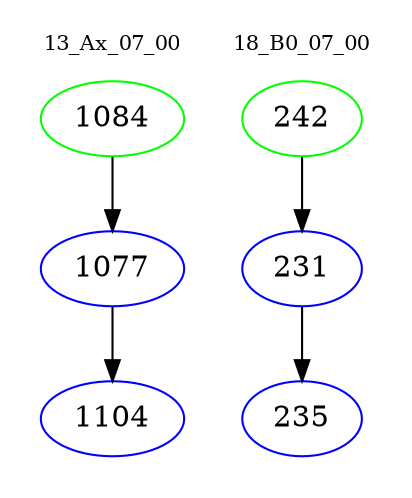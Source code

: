 digraph{
subgraph cluster_0 {
color = white
label = "13_Ax_07_00";
fontsize=10;
T0_1084 [label="1084", color="green"]
T0_1084 -> T0_1077 [color="black"]
T0_1077 [label="1077", color="blue"]
T0_1077 -> T0_1104 [color="black"]
T0_1104 [label="1104", color="blue"]
}
subgraph cluster_1 {
color = white
label = "18_B0_07_00";
fontsize=10;
T1_242 [label="242", color="green"]
T1_242 -> T1_231 [color="black"]
T1_231 [label="231", color="blue"]
T1_231 -> T1_235 [color="black"]
T1_235 [label="235", color="blue"]
}
}
